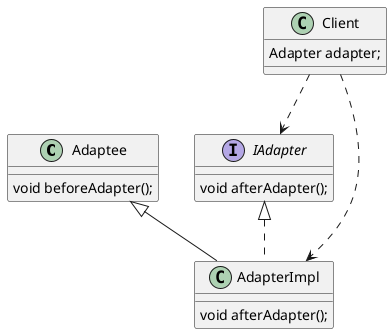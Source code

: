 @startuml
'https://plantuml.com/sequence-diagram

class Adaptee{
    void beforeAdapter();
}
Interface IAdapter{
    void afterAdapter();
}
class AdapterImpl extends Adaptee implements IAdapter{
    void afterAdapter();
}

class Client{
    Adapter adapter;
}

Client ..> AdapterImpl
Client ..> IAdapter
@enduml